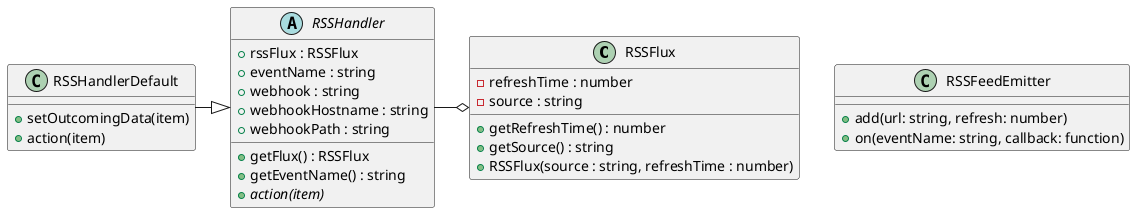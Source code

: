 @startuml

class RSSFlux {
    - refreshTime : number
    - source : string
    + getRefreshTime() : number
    + getSource() : string
    + RSSFlux(source : string, refreshTime : number)
}

abstract RSSHandler {
    + rssFlux : RSSFlux
    + eventName : string
    + webhook : string
    + webhookHostname : string
    + webhookPath : string
    + getFlux() : RSSFlux
    + getEventName() : string
    + {abstract} action(item)
}

class RSSHandlerDefault {
    + setOutcomingData(item) 
    + action(item)
}

RSSHandler -o RSSFlux
RSSHandlerDefault -|> RSSHandler

class RSSFeedEmitter {
    + add(url: string, refresh: number)
    + on(eventName: string, callback: function)
}

@enduml